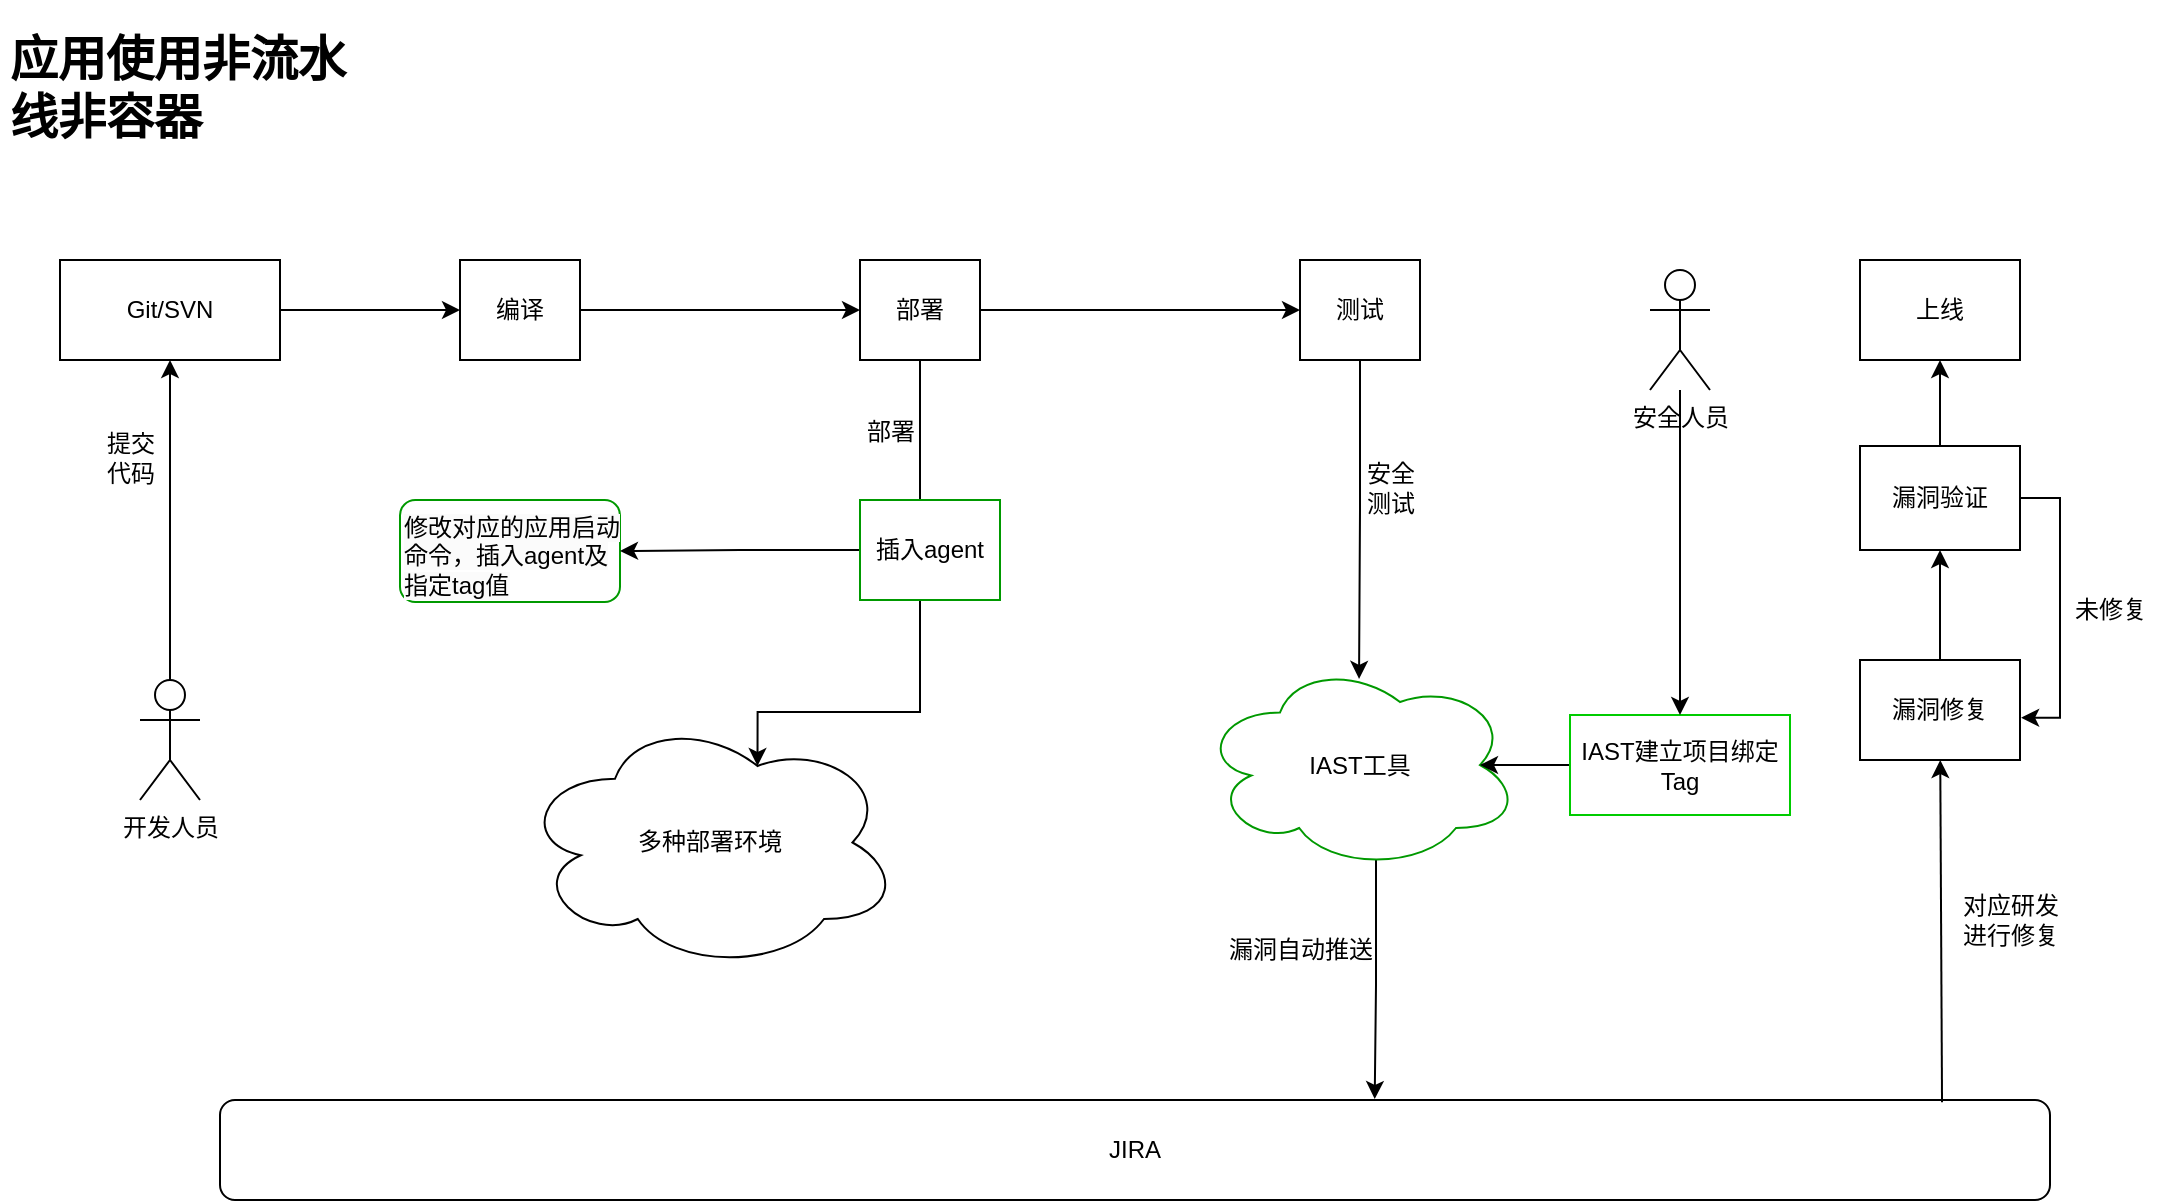 <mxfile version="21.2.3" type="github">
  <diagram name="第 1 页" id="UKCQZN9-5XByZ1K5dmlg">
    <mxGraphModel dx="1377" dy="796" grid="1" gridSize="10" guides="1" tooltips="1" connect="1" arrows="1" fold="1" page="1" pageScale="1" pageWidth="1169" pageHeight="827" math="0" shadow="0">
      <root>
        <mxCell id="0" />
        <mxCell id="1" parent="0" />
        <mxCell id="6uDJXE4_llDY2m2zooGq-1" value="&lt;h1&gt;应用使用非流水线非容器&lt;/h1&gt;" style="text;html=1;strokeColor=none;fillColor=none;spacing=5;spacingTop=-20;whiteSpace=wrap;overflow=hidden;rounded=0;" vertex="1" parent="1">
          <mxGeometry x="30" y="160" width="190" height="110" as="geometry" />
        </mxCell>
        <mxCell id="6uDJXE4_llDY2m2zooGq-2" style="edgeStyle=orthogonalEdgeStyle;rounded=0;orthogonalLoop=1;jettySize=auto;html=1;entryX=0;entryY=0.5;entryDx=0;entryDy=0;" edge="1" parent="1" source="6uDJXE4_llDY2m2zooGq-3" target="6uDJXE4_llDY2m2zooGq-9">
          <mxGeometry relative="1" as="geometry">
            <mxPoint x="320" y="305" as="targetPoint" />
          </mxGeometry>
        </mxCell>
        <mxCell id="6uDJXE4_llDY2m2zooGq-3" value="Git/SVN" style="rounded=0;whiteSpace=wrap;html=1;" vertex="1" parent="1">
          <mxGeometry x="60" y="280" width="110" height="50" as="geometry" />
        </mxCell>
        <mxCell id="6uDJXE4_llDY2m2zooGq-4" value="提交&lt;br&gt;代码" style="text;html=1;align=center;verticalAlign=middle;resizable=0;points=[];autosize=1;strokeColor=none;fillColor=none;" vertex="1" parent="1">
          <mxGeometry x="70" y="359" width="50" height="40" as="geometry" />
        </mxCell>
        <mxCell id="6uDJXE4_llDY2m2zooGq-5" style="edgeStyle=orthogonalEdgeStyle;rounded=0;orthogonalLoop=1;jettySize=auto;html=1;entryX=0.5;entryY=1;entryDx=0;entryDy=0;exitX=0.5;exitY=0;exitDx=0;exitDy=0;exitPerimeter=0;" edge="1" parent="1" source="6uDJXE4_llDY2m2zooGq-6" target="6uDJXE4_llDY2m2zooGq-3">
          <mxGeometry relative="1" as="geometry">
            <mxPoint x="115" y="414" as="sourcePoint" />
          </mxGeometry>
        </mxCell>
        <mxCell id="6uDJXE4_llDY2m2zooGq-6" value="开发人员" style="shape=umlActor;verticalLabelPosition=bottom;verticalAlign=top;html=1;outlineConnect=0;" vertex="1" parent="1">
          <mxGeometry x="100" y="490" width="30" height="60" as="geometry" />
        </mxCell>
        <mxCell id="6uDJXE4_llDY2m2zooGq-7" style="edgeStyle=orthogonalEdgeStyle;rounded=0;orthogonalLoop=1;jettySize=auto;html=1;exitX=1;exitY=0.5;exitDx=0;exitDy=0;strokeWidth=1;entryX=0;entryY=0.5;entryDx=0;entryDy=0;" edge="1" parent="1" source="6uDJXE4_llDY2m2zooGq-9" target="6uDJXE4_llDY2m2zooGq-12">
          <mxGeometry relative="1" as="geometry">
            <mxPoint x="485" y="305" as="targetPoint" />
          </mxGeometry>
        </mxCell>
        <mxCell id="6uDJXE4_llDY2m2zooGq-9" value="编译" style="rounded=0;whiteSpace=wrap;html=1;" vertex="1" parent="1">
          <mxGeometry x="260" y="280" width="60" height="50" as="geometry" />
        </mxCell>
        <mxCell id="6uDJXE4_llDY2m2zooGq-10" value="" style="edgeStyle=orthogonalEdgeStyle;rounded=0;orthogonalLoop=1;jettySize=auto;html=1;exitX=1;exitY=0.5;exitDx=0;exitDy=0;" edge="1" parent="1" source="6uDJXE4_llDY2m2zooGq-12" target="6uDJXE4_llDY2m2zooGq-16">
          <mxGeometry relative="1" as="geometry">
            <mxPoint x="650" y="300" as="sourcePoint" />
          </mxGeometry>
        </mxCell>
        <mxCell id="6uDJXE4_llDY2m2zooGq-11" style="edgeStyle=orthogonalEdgeStyle;rounded=0;orthogonalLoop=1;jettySize=auto;html=1;entryX=0.625;entryY=0.2;entryDx=0;entryDy=0;entryPerimeter=0;" edge="1" parent="1" source="6uDJXE4_llDY2m2zooGq-42" target="6uDJXE4_llDY2m2zooGq-17">
          <mxGeometry relative="1" as="geometry">
            <Array as="points">
              <mxPoint x="490" y="506" />
            </Array>
          </mxGeometry>
        </mxCell>
        <mxCell id="6uDJXE4_llDY2m2zooGq-12" value="部署" style="rounded=0;whiteSpace=wrap;html=1;" vertex="1" parent="1">
          <mxGeometry x="460" y="280" width="60" height="50" as="geometry" />
        </mxCell>
        <mxCell id="6uDJXE4_llDY2m2zooGq-15" style="edgeStyle=orthogonalEdgeStyle;rounded=0;orthogonalLoop=1;jettySize=auto;html=1;entryX=0.497;entryY=0.09;entryDx=0;entryDy=0;entryPerimeter=0;" edge="1" parent="1" source="6uDJXE4_llDY2m2zooGq-16" target="6uDJXE4_llDY2m2zooGq-20">
          <mxGeometry relative="1" as="geometry">
            <mxPoint x="700" y="440" as="targetPoint" />
            <Array as="points" />
          </mxGeometry>
        </mxCell>
        <mxCell id="6uDJXE4_llDY2m2zooGq-16" value="测试" style="whiteSpace=wrap;html=1;" vertex="1" parent="1">
          <mxGeometry x="680" y="280" width="60" height="50" as="geometry" />
        </mxCell>
        <mxCell id="6uDJXE4_llDY2m2zooGq-17" value="多种部署环境" style="ellipse;shape=cloud;whiteSpace=wrap;html=1;align=center;" vertex="1" parent="1">
          <mxGeometry x="290" y="507.5" width="190" height="127.5" as="geometry" />
        </mxCell>
        <mxCell id="6uDJXE4_llDY2m2zooGq-18" value="部署" style="text;html=1;align=center;verticalAlign=middle;resizable=0;points=[];autosize=1;strokeColor=none;fillColor=none;" vertex="1" parent="1">
          <mxGeometry x="450" y="351" width="50" height="30" as="geometry" />
        </mxCell>
        <mxCell id="6uDJXE4_llDY2m2zooGq-19" style="edgeStyle=orthogonalEdgeStyle;rounded=0;orthogonalLoop=1;jettySize=auto;html=1;exitX=0.55;exitY=0.95;exitDx=0;exitDy=0;exitPerimeter=0;entryX=0.631;entryY=-0.01;entryDx=0;entryDy=0;entryPerimeter=0;" edge="1" parent="1" source="6uDJXE4_llDY2m2zooGq-20" target="6uDJXE4_llDY2m2zooGq-32">
          <mxGeometry relative="1" as="geometry" />
        </mxCell>
        <mxCell id="6uDJXE4_llDY2m2zooGq-20" value="IAST工具" style="ellipse;shape=cloud;whiteSpace=wrap;html=1;strokeColor=#009900;" vertex="1" parent="1">
          <mxGeometry x="630" y="480" width="160" height="105" as="geometry" />
        </mxCell>
        <mxCell id="6uDJXE4_llDY2m2zooGq-21" value="安全&lt;br&gt;测试" style="text;html=1;align=center;verticalAlign=middle;resizable=0;points=[];autosize=1;strokeColor=none;fillColor=none;" vertex="1" parent="1">
          <mxGeometry x="700" y="374" width="50" height="40" as="geometry" />
        </mxCell>
        <mxCell id="6uDJXE4_llDY2m2zooGq-22" value="上线" style="whiteSpace=wrap;html=1;" vertex="1" parent="1">
          <mxGeometry x="960" y="280" width="80" height="50" as="geometry" />
        </mxCell>
        <mxCell id="6uDJXE4_llDY2m2zooGq-23" style="edgeStyle=orthogonalEdgeStyle;rounded=0;orthogonalLoop=1;jettySize=auto;html=1;exitX=0.5;exitY=0;exitDx=0;exitDy=0;entryX=0.5;entryY=1;entryDx=0;entryDy=0;" edge="1" parent="1" source="6uDJXE4_llDY2m2zooGq-25" target="6uDJXE4_llDY2m2zooGq-22">
          <mxGeometry relative="1" as="geometry" />
        </mxCell>
        <mxCell id="6uDJXE4_llDY2m2zooGq-24" style="edgeStyle=orthogonalEdgeStyle;rounded=0;orthogonalLoop=1;jettySize=auto;html=1;entryX=1.007;entryY=0.577;entryDx=0;entryDy=0;entryPerimeter=0;exitX=1;exitY=0.5;exitDx=0;exitDy=0;" edge="1" parent="1" source="6uDJXE4_llDY2m2zooGq-25" target="6uDJXE4_llDY2m2zooGq-28">
          <mxGeometry relative="1" as="geometry" />
        </mxCell>
        <mxCell id="6uDJXE4_llDY2m2zooGq-25" value="漏洞验证" style="whiteSpace=wrap;html=1;" vertex="1" parent="1">
          <mxGeometry x="960" y="373" width="80" height="52" as="geometry" />
        </mxCell>
        <mxCell id="6uDJXE4_llDY2m2zooGq-26" value="漏洞自动推送" style="text;html=1;align=center;verticalAlign=middle;resizable=0;points=[];autosize=1;strokeColor=none;fillColor=none;" vertex="1" parent="1">
          <mxGeometry x="630" y="610" width="100" height="30" as="geometry" />
        </mxCell>
        <mxCell id="6uDJXE4_llDY2m2zooGq-27" style="edgeStyle=orthogonalEdgeStyle;rounded=0;orthogonalLoop=1;jettySize=auto;html=1;exitX=0.5;exitY=0;exitDx=0;exitDy=0;entryX=0.5;entryY=1;entryDx=0;entryDy=0;" edge="1" parent="1" source="6uDJXE4_llDY2m2zooGq-28" target="6uDJXE4_llDY2m2zooGq-25">
          <mxGeometry relative="1" as="geometry" />
        </mxCell>
        <mxCell id="6uDJXE4_llDY2m2zooGq-28" value="漏洞修复" style="whiteSpace=wrap;html=1;" vertex="1" parent="1">
          <mxGeometry x="960" y="480" width="80" height="50" as="geometry" />
        </mxCell>
        <mxCell id="6uDJXE4_llDY2m2zooGq-29" value="对应研发&lt;br&gt;进行修复" style="text;html=1;align=center;verticalAlign=middle;resizable=0;points=[];autosize=1;strokeColor=none;fillColor=none;" vertex="1" parent="1">
          <mxGeometry x="1000" y="590" width="70" height="40" as="geometry" />
        </mxCell>
        <mxCell id="6uDJXE4_llDY2m2zooGq-30" value="未修复" style="text;html=1;align=center;verticalAlign=middle;resizable=0;points=[];autosize=1;strokeColor=none;fillColor=none;" vertex="1" parent="1">
          <mxGeometry x="1055" y="440" width="60" height="30" as="geometry" />
        </mxCell>
        <mxCell id="6uDJXE4_llDY2m2zooGq-32" value="JIRA" style="rounded=1;whiteSpace=wrap;html=1;" vertex="1" parent="1">
          <mxGeometry x="140" y="700" width="915" height="50" as="geometry" />
        </mxCell>
        <mxCell id="6uDJXE4_llDY2m2zooGq-33" value="&lt;span style=&quot;color: rgb(0, 0, 0); font-family: Helvetica; font-size: 12px; font-style: normal; font-variant-ligatures: normal; font-variant-caps: normal; font-weight: 400; letter-spacing: normal; orphans: 2; text-align: center; text-indent: 0px; text-transform: none; widows: 2; word-spacing: 0px; -webkit-text-stroke-width: 0px; background-color: rgb(251, 251, 251); text-decoration-thickness: initial; text-decoration-style: initial; text-decoration-color: initial; float: none; display: inline !important;&quot;&gt;修改对应的应用启动命令，插入agent及指定tag值&lt;/span&gt;" style="text;whiteSpace=wrap;html=1;strokeColor=#009900;glass=0;rounded=1;shadow=0;" vertex="1" parent="1">
          <mxGeometry x="230" y="400" width="110" height="51" as="geometry" />
        </mxCell>
        <mxCell id="6uDJXE4_llDY2m2zooGq-34" value="" style="edgeStyle=orthogonalEdgeStyle;rounded=0;orthogonalLoop=1;jettySize=auto;html=1;entryX=0.875;entryY=0.5;entryDx=0;entryDy=0;entryPerimeter=0;" edge="1" parent="1" source="6uDJXE4_llDY2m2zooGq-35" target="6uDJXE4_llDY2m2zooGq-20">
          <mxGeometry relative="1" as="geometry" />
        </mxCell>
        <mxCell id="6uDJXE4_llDY2m2zooGq-35" value="IAST建立项目绑定Tag" style="whiteSpace=wrap;html=1;strokeColor=#00CC00;" vertex="1" parent="1">
          <mxGeometry x="815" y="507.5" width="110" height="50" as="geometry" />
        </mxCell>
        <mxCell id="6uDJXE4_llDY2m2zooGq-36" value="" style="edgeStyle=orthogonalEdgeStyle;rounded=0;orthogonalLoop=1;jettySize=auto;html=1;" edge="1" parent="1" source="6uDJXE4_llDY2m2zooGq-37" target="6uDJXE4_llDY2m2zooGq-35">
          <mxGeometry relative="1" as="geometry" />
        </mxCell>
        <mxCell id="6uDJXE4_llDY2m2zooGq-37" value="安全人员" style="shape=umlActor;verticalLabelPosition=bottom;verticalAlign=top;html=1;outlineConnect=0;" vertex="1" parent="1">
          <mxGeometry x="855" y="285" width="30" height="60" as="geometry" />
        </mxCell>
        <mxCell id="6uDJXE4_llDY2m2zooGq-38" value="" style="endArrow=classic;html=1;rounded=0;exitX=0.941;exitY=0.023;exitDx=0;exitDy=0;exitPerimeter=0;" edge="1" parent="1" source="6uDJXE4_llDY2m2zooGq-32" target="6uDJXE4_llDY2m2zooGq-28">
          <mxGeometry width="50" height="50" relative="1" as="geometry">
            <mxPoint x="950" y="635" as="sourcePoint" />
            <mxPoint x="1000" y="585" as="targetPoint" />
          </mxGeometry>
        </mxCell>
        <mxCell id="6uDJXE4_llDY2m2zooGq-40" style="edgeStyle=orthogonalEdgeStyle;rounded=0;orthogonalLoop=1;jettySize=auto;html=1;entryX=1;entryY=0.5;entryDx=0;entryDy=0;exitX=0;exitY=0.5;exitDx=0;exitDy=0;" edge="1" parent="1" source="6uDJXE4_llDY2m2zooGq-42" target="6uDJXE4_llDY2m2zooGq-33">
          <mxGeometry relative="1" as="geometry">
            <mxPoint x="150" y="439" as="sourcePoint" />
          </mxGeometry>
        </mxCell>
        <mxCell id="6uDJXE4_llDY2m2zooGq-43" value="" style="edgeStyle=orthogonalEdgeStyle;rounded=0;orthogonalLoop=1;jettySize=auto;html=1;entryX=0.625;entryY=0.2;entryDx=0;entryDy=0;entryPerimeter=0;" edge="1" parent="1" source="6uDJXE4_llDY2m2zooGq-12" target="6uDJXE4_llDY2m2zooGq-42">
          <mxGeometry relative="1" as="geometry">
            <Array as="points">
              <mxPoint x="490" y="435" />
              <mxPoint x="504" y="435" />
            </Array>
            <mxPoint x="520" y="330" as="sourcePoint" />
            <mxPoint x="399" y="506" as="targetPoint" />
          </mxGeometry>
        </mxCell>
        <mxCell id="6uDJXE4_llDY2m2zooGq-42" value="插入agent" style="whiteSpace=wrap;html=1;strokeColor=#009900;" vertex="1" parent="1">
          <mxGeometry x="460" y="400" width="70" height="50" as="geometry" />
        </mxCell>
      </root>
    </mxGraphModel>
  </diagram>
</mxfile>
